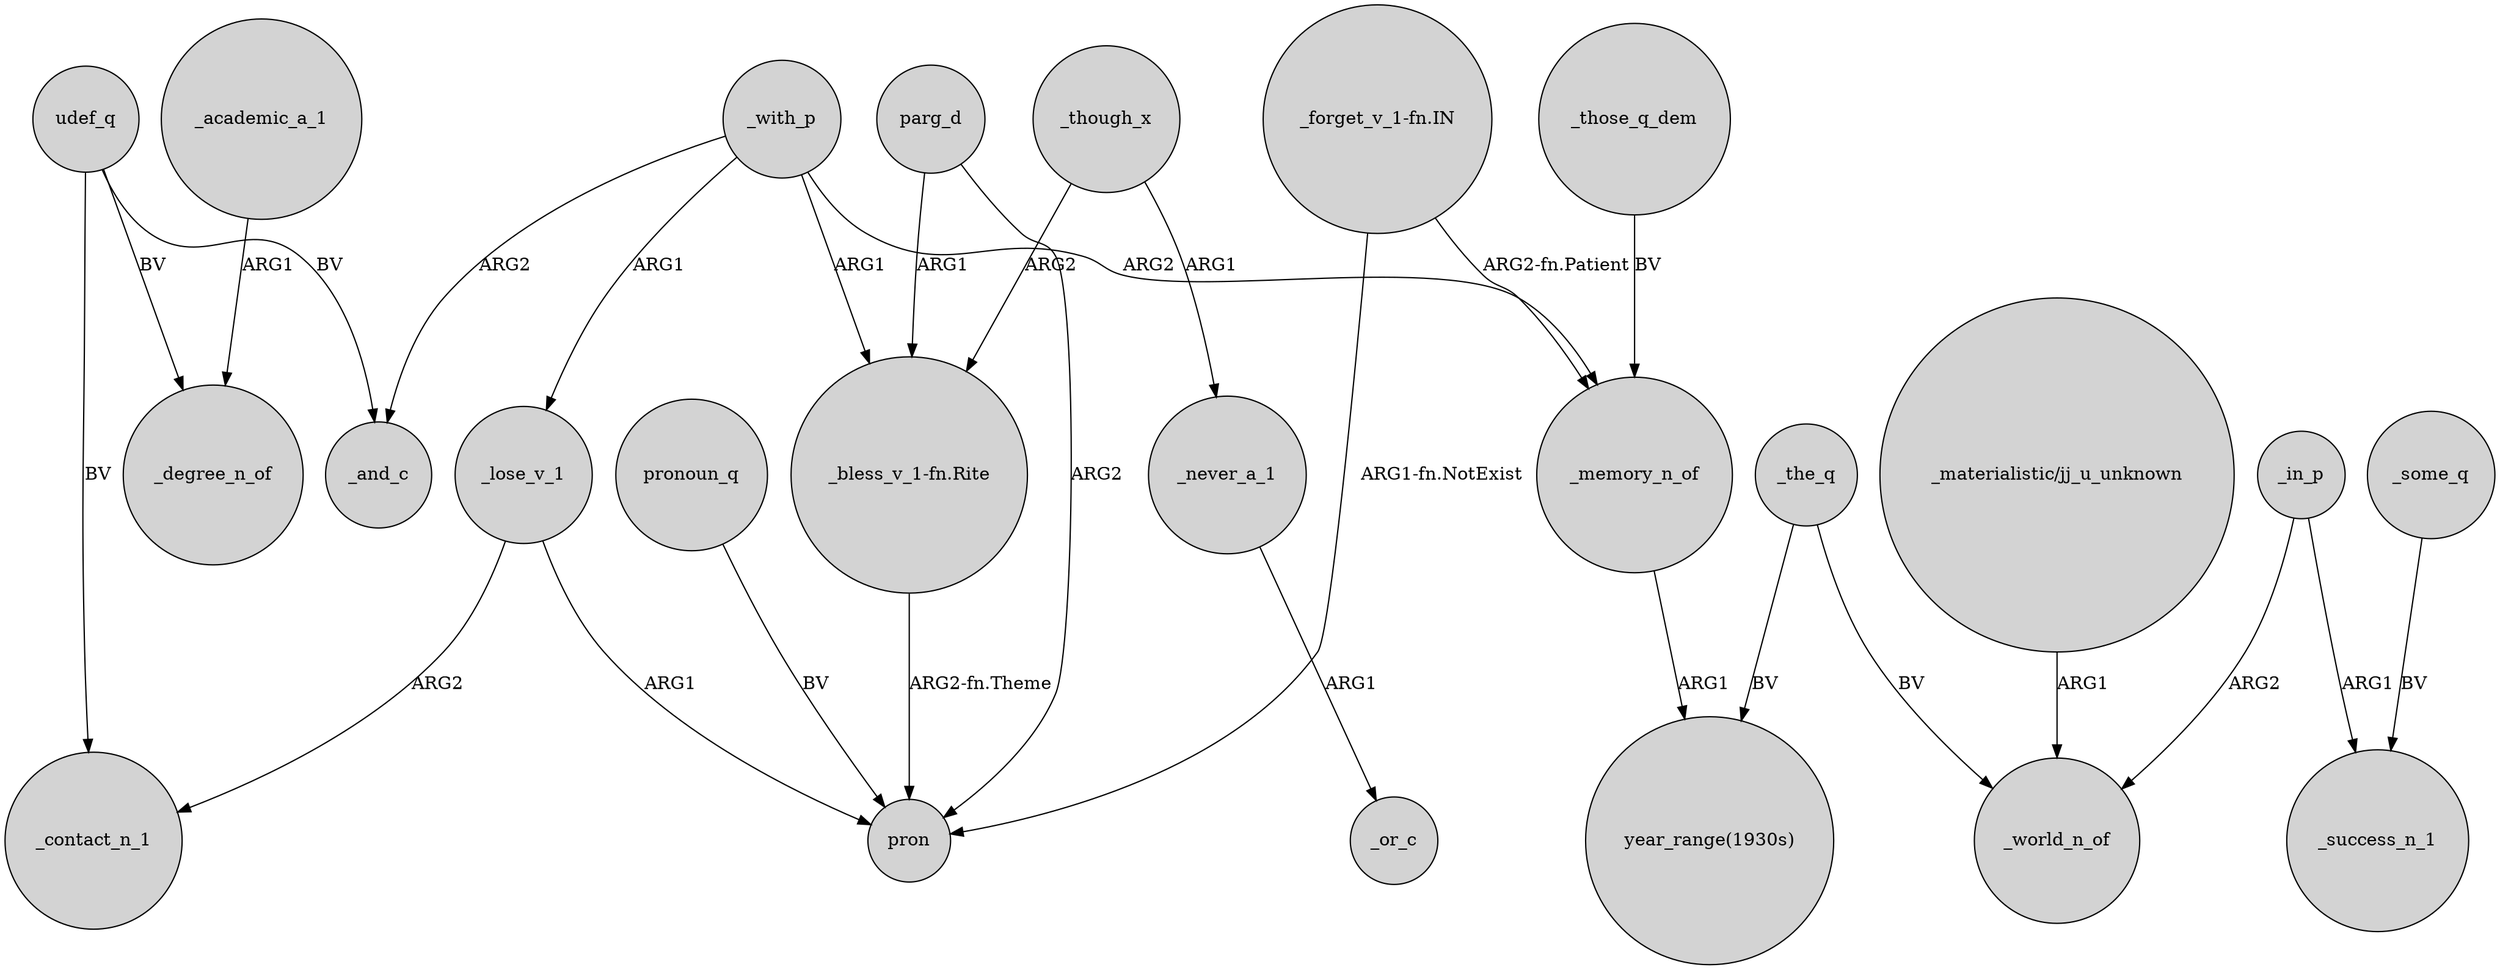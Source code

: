 digraph {
	node [shape=circle style=filled]
	_with_p -> _and_c [label=ARG2]
	_memory_n_of -> "year_range(1930s)" [label=ARG1]
	_with_p -> "_bless_v_1-fn.Rite" [label=ARG1]
	"_forget_v_1-fn.IN" -> pron [label="ARG1-fn.NotExist"]
	"_bless_v_1-fn.Rite" -> pron [label="ARG2-fn.Theme"]
	_in_p -> _world_n_of [label=ARG2]
	_some_q -> _success_n_1 [label=BV]
	_those_q_dem -> _memory_n_of [label=BV]
	parg_d -> "_bless_v_1-fn.Rite" [label=ARG1]
	_in_p -> _success_n_1 [label=ARG1]
	"_forget_v_1-fn.IN" -> _memory_n_of [label="ARG2-fn.Patient"]
	parg_d -> pron [label=ARG2]
	_though_x -> _never_a_1 [label=ARG1]
	_though_x -> "_bless_v_1-fn.Rite" [label=ARG2]
	_with_p -> _memory_n_of [label=ARG2]
	pronoun_q -> pron [label=BV]
	"_materialistic/jj_u_unknown" -> _world_n_of [label=ARG1]
	_with_p -> _lose_v_1 [label=ARG1]
	_lose_v_1 -> pron [label=ARG1]
	_lose_v_1 -> _contact_n_1 [label=ARG2]
	_academic_a_1 -> _degree_n_of [label=ARG1]
	_the_q -> "year_range(1930s)" [label=BV]
	udef_q -> _contact_n_1 [label=BV]
	udef_q -> _degree_n_of [label=BV]
	udef_q -> _and_c [label=BV]
	_never_a_1 -> _or_c [label=ARG1]
	_the_q -> _world_n_of [label=BV]
}
